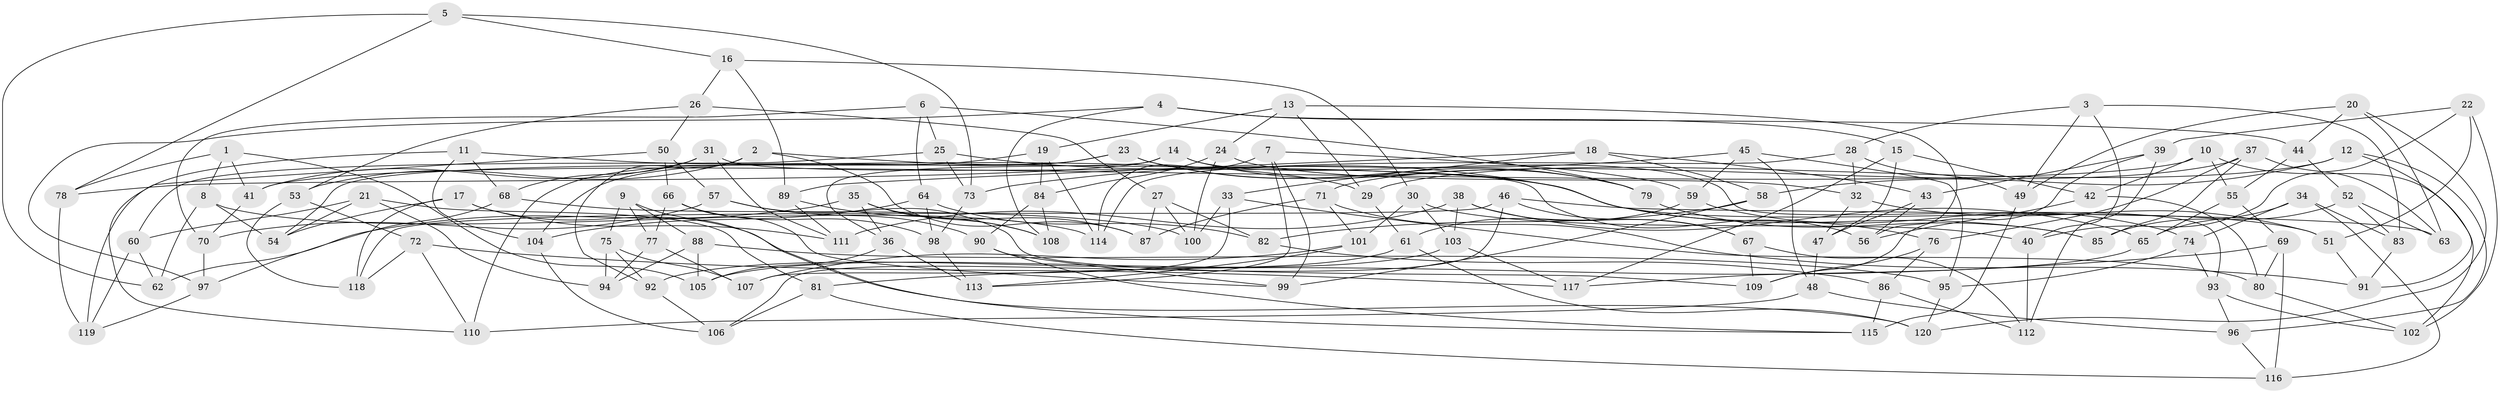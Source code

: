 // Generated by graph-tools (version 1.1) at 2025/56/03/09/25 04:56:38]
// undirected, 120 vertices, 240 edges
graph export_dot {
graph [start="1"]
  node [color=gray90,style=filled];
  1;
  2;
  3;
  4;
  5;
  6;
  7;
  8;
  9;
  10;
  11;
  12;
  13;
  14;
  15;
  16;
  17;
  18;
  19;
  20;
  21;
  22;
  23;
  24;
  25;
  26;
  27;
  28;
  29;
  30;
  31;
  32;
  33;
  34;
  35;
  36;
  37;
  38;
  39;
  40;
  41;
  42;
  43;
  44;
  45;
  46;
  47;
  48;
  49;
  50;
  51;
  52;
  53;
  54;
  55;
  56;
  57;
  58;
  59;
  60;
  61;
  62;
  63;
  64;
  65;
  66;
  67;
  68;
  69;
  70;
  71;
  72;
  73;
  74;
  75;
  76;
  77;
  78;
  79;
  80;
  81;
  82;
  83;
  84;
  85;
  86;
  87;
  88;
  89;
  90;
  91;
  92;
  93;
  94;
  95;
  96;
  97;
  98;
  99;
  100;
  101;
  102;
  103;
  104;
  105;
  106;
  107;
  108;
  109;
  110;
  111;
  112;
  113;
  114;
  115;
  116;
  117;
  118;
  119;
  120;
  1 -- 78;
  1 -- 41;
  1 -- 105;
  1 -- 8;
  2 -- 92;
  2 -- 53;
  2 -- 87;
  2 -- 51;
  3 -- 28;
  3 -- 83;
  3 -- 49;
  3 -- 40;
  4 -- 97;
  4 -- 44;
  4 -- 108;
  4 -- 15;
  5 -- 78;
  5 -- 73;
  5 -- 62;
  5 -- 16;
  6 -- 64;
  6 -- 79;
  6 -- 25;
  6 -- 70;
  7 -- 99;
  7 -- 114;
  7 -- 113;
  7 -- 59;
  8 -- 114;
  8 -- 54;
  8 -- 62;
  9 -- 77;
  9 -- 75;
  9 -- 88;
  9 -- 115;
  10 -- 102;
  10 -- 42;
  10 -- 41;
  10 -- 55;
  11 -- 104;
  11 -- 68;
  11 -- 29;
  11 -- 110;
  12 -- 29;
  12 -- 96;
  12 -- 58;
  12 -- 91;
  13 -- 19;
  13 -- 24;
  13 -- 29;
  13 -- 56;
  14 -- 79;
  14 -- 78;
  14 -- 93;
  14 -- 36;
  15 -- 42;
  15 -- 47;
  15 -- 117;
  16 -- 26;
  16 -- 89;
  16 -- 30;
  17 -- 111;
  17 -- 118;
  17 -- 120;
  17 -- 54;
  18 -- 89;
  18 -- 33;
  18 -- 43;
  18 -- 58;
  19 -- 84;
  19 -- 114;
  19 -- 110;
  20 -- 63;
  20 -- 49;
  20 -- 120;
  20 -- 44;
  21 -- 54;
  21 -- 60;
  21 -- 94;
  21 -- 81;
  22 -- 102;
  22 -- 40;
  22 -- 39;
  22 -- 51;
  23 -- 79;
  23 -- 104;
  23 -- 54;
  23 -- 76;
  24 -- 84;
  24 -- 32;
  24 -- 100;
  25 -- 85;
  25 -- 60;
  25 -- 73;
  26 -- 27;
  26 -- 53;
  26 -- 50;
  27 -- 82;
  27 -- 87;
  27 -- 100;
  28 -- 49;
  28 -- 114;
  28 -- 32;
  29 -- 61;
  30 -- 40;
  30 -- 103;
  30 -- 101;
  31 -- 111;
  31 -- 56;
  31 -- 41;
  31 -- 68;
  32 -- 51;
  32 -- 47;
  33 -- 80;
  33 -- 107;
  33 -- 100;
  34 -- 65;
  34 -- 83;
  34 -- 116;
  34 -- 74;
  35 -- 108;
  35 -- 36;
  35 -- 87;
  35 -- 62;
  36 -- 105;
  36 -- 113;
  37 -- 63;
  37 -- 71;
  37 -- 76;
  37 -- 85;
  38 -- 111;
  38 -- 67;
  38 -- 103;
  38 -- 65;
  39 -- 109;
  39 -- 43;
  39 -- 112;
  40 -- 112;
  41 -- 70;
  42 -- 56;
  42 -- 80;
  43 -- 47;
  43 -- 56;
  44 -- 55;
  44 -- 52;
  45 -- 48;
  45 -- 73;
  45 -- 95;
  45 -- 59;
  46 -- 118;
  46 -- 67;
  46 -- 63;
  46 -- 106;
  47 -- 48;
  48 -- 110;
  48 -- 96;
  49 -- 115;
  50 -- 119;
  50 -- 66;
  50 -- 57;
  51 -- 91;
  52 -- 63;
  52 -- 85;
  52 -- 83;
  53 -- 72;
  53 -- 118;
  55 -- 69;
  55 -- 65;
  57 -- 109;
  57 -- 90;
  57 -- 70;
  58 -- 99;
  58 -- 82;
  59 -- 61;
  59 -- 74;
  60 -- 119;
  60 -- 62;
  61 -- 92;
  61 -- 120;
  64 -- 104;
  64 -- 98;
  64 -- 82;
  65 -- 117;
  66 -- 98;
  66 -- 99;
  66 -- 77;
  67 -- 112;
  67 -- 109;
  68 -- 97;
  68 -- 100;
  69 -- 116;
  69 -- 81;
  69 -- 80;
  70 -- 97;
  71 -- 87;
  71 -- 101;
  71 -- 91;
  72 -- 117;
  72 -- 118;
  72 -- 110;
  73 -- 98;
  74 -- 95;
  74 -- 93;
  75 -- 94;
  75 -- 107;
  75 -- 92;
  76 -- 109;
  76 -- 86;
  77 -- 107;
  77 -- 94;
  78 -- 119;
  79 -- 85;
  80 -- 102;
  81 -- 106;
  81 -- 116;
  82 -- 86;
  83 -- 91;
  84 -- 90;
  84 -- 108;
  86 -- 112;
  86 -- 115;
  88 -- 95;
  88 -- 94;
  88 -- 105;
  89 -- 111;
  89 -- 108;
  90 -- 115;
  90 -- 99;
  92 -- 106;
  93 -- 102;
  93 -- 96;
  95 -- 120;
  96 -- 116;
  97 -- 119;
  98 -- 113;
  101 -- 107;
  101 -- 113;
  103 -- 105;
  103 -- 117;
  104 -- 106;
}
